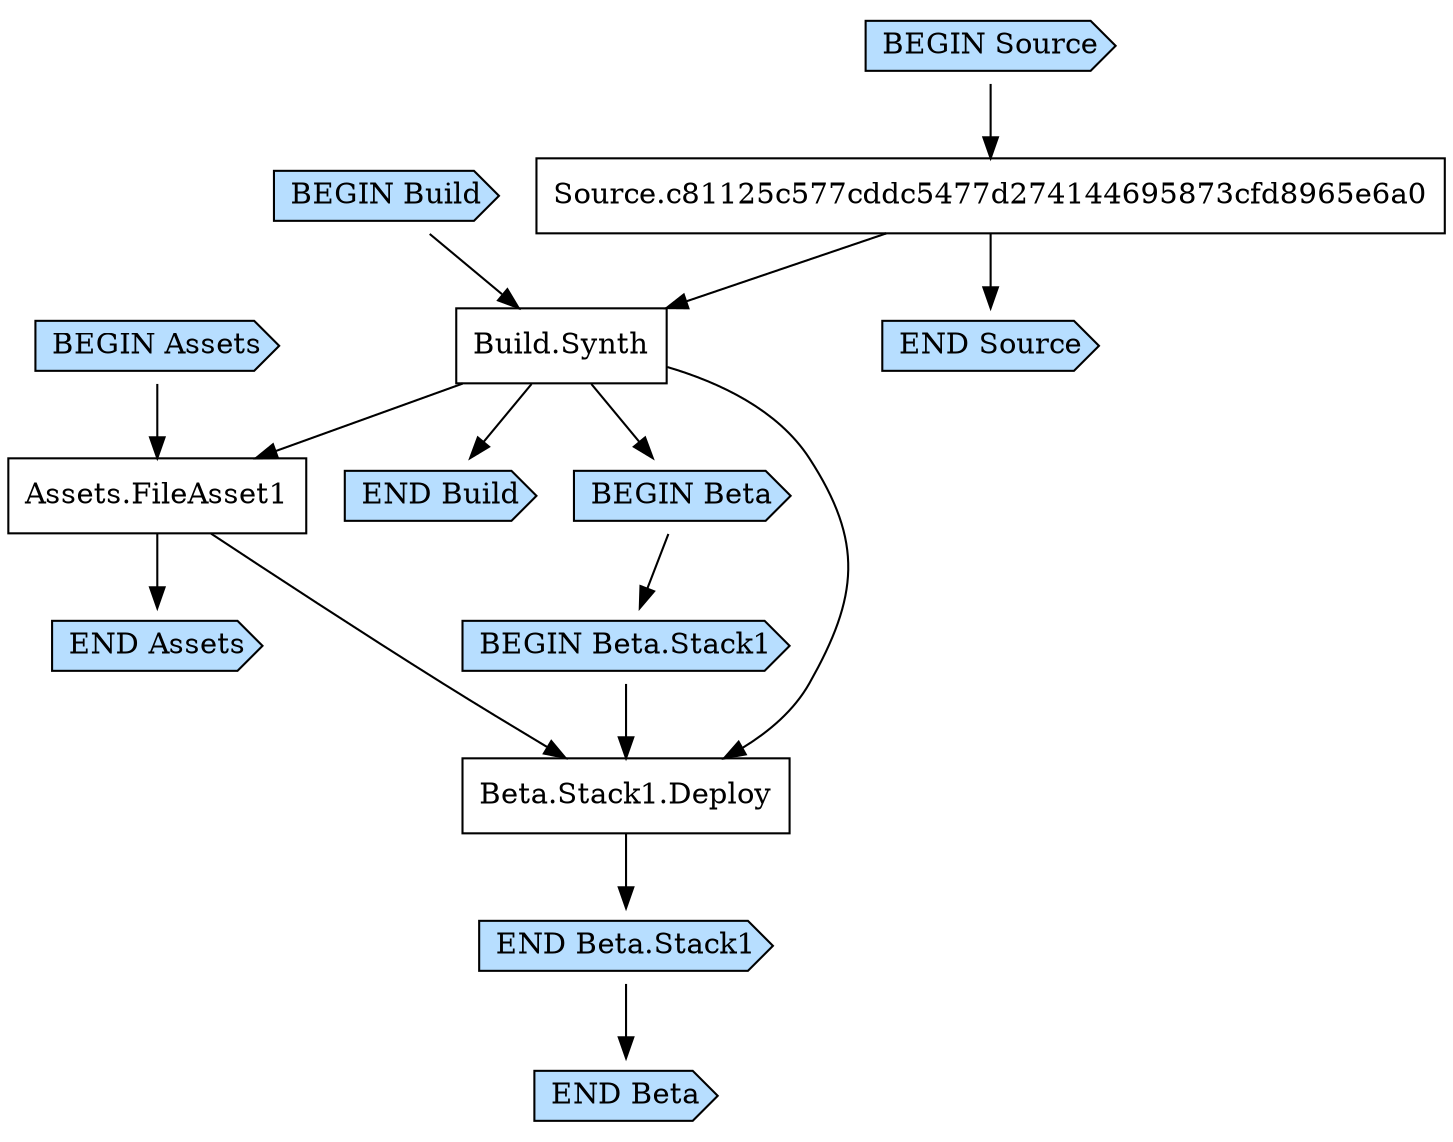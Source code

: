 digraph G {
  # Arrows represent an "unlocks" relationship (opposite of dependency). So chosen
  # because the layout looks more natural that way.
  # To represent subgraph dependencies, subgraphs are represented by BEGIN/END nodes.
  # To render: `dot -Tsvg PipelinesFileSystemLocationsPipeline5689C8D8.dot > graph.svg`, open in a browser.
  node [shape="box"];
"BEGIN Build" [shape="cds", style="filled", fillcolor="#b7deff"];
"END Build" [shape="cds", style="filled", fillcolor="#b7deff"];
"Build.Synth";
"Source.c81125c577cddc5477d274144695873cfd8965e6a0" -> "Build.Synth";
"BEGIN Build" -> "Build.Synth";
"Build.Synth" -> "END Build";
"BEGIN Assets" [shape="cds", style="filled", fillcolor="#b7deff"];
"END Assets" [shape="cds", style="filled", fillcolor="#b7deff"];
"Assets.FileAsset1";
"Build.Synth" -> "Assets.FileAsset1";
"BEGIN Assets" -> "Assets.FileAsset1";
"Assets.FileAsset1" -> "END Assets";
"BEGIN Beta" [shape="cds", style="filled", fillcolor="#b7deff"];
"END Beta" [shape="cds", style="filled", fillcolor="#b7deff"];
"Build.Synth" -> "BEGIN Beta";
"BEGIN Beta.Stack1" [shape="cds", style="filled", fillcolor="#b7deff"];
"END Beta.Stack1" [shape="cds", style="filled", fillcolor="#b7deff"];
"Beta.Stack1.Deploy";
"Build.Synth" -> "Beta.Stack1.Deploy";
"Assets.FileAsset1" -> "Beta.Stack1.Deploy";
"BEGIN Beta.Stack1" -> "Beta.Stack1.Deploy";
"Beta.Stack1.Deploy" -> "END Beta.Stack1";
"BEGIN Beta" -> "BEGIN Beta.Stack1";
"END Beta.Stack1" -> "END Beta";
"BEGIN Source" [shape="cds", style="filled", fillcolor="#b7deff"];
"END Source" [shape="cds", style="filled", fillcolor="#b7deff"];
"Source.c81125c577cddc5477d274144695873cfd8965e6a0";
"BEGIN Source" -> "Source.c81125c577cddc5477d274144695873cfd8965e6a0";
"Source.c81125c577cddc5477d274144695873cfd8965e6a0" -> "END Source";
}